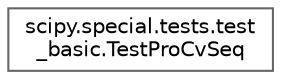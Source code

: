 digraph "Graphical Class Hierarchy"
{
 // LATEX_PDF_SIZE
  bgcolor="transparent";
  edge [fontname=Helvetica,fontsize=10,labelfontname=Helvetica,labelfontsize=10];
  node [fontname=Helvetica,fontsize=10,shape=box,height=0.2,width=0.4];
  rankdir="LR";
  Node0 [id="Node000000",label="scipy.special.tests.test\l_basic.TestProCvSeq",height=0.2,width=0.4,color="grey40", fillcolor="white", style="filled",URL="$d1/d03/classscipy_1_1special_1_1tests_1_1test__basic_1_1TestProCvSeq.html",tooltip=" "];
}

